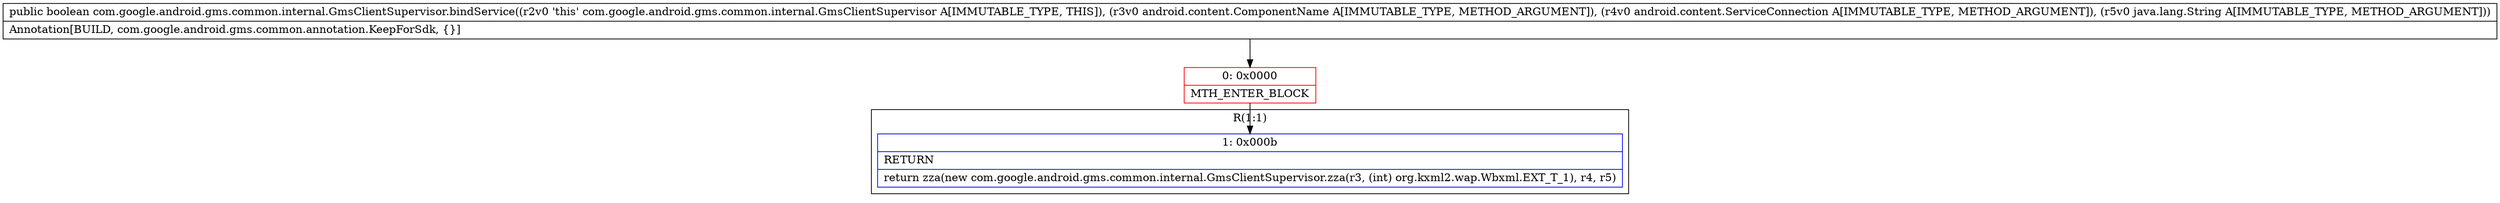 digraph "CFG forcom.google.android.gms.common.internal.GmsClientSupervisor.bindService(Landroid\/content\/ComponentName;Landroid\/content\/ServiceConnection;Ljava\/lang\/String;)Z" {
subgraph cluster_Region_1888407621 {
label = "R(1:1)";
node [shape=record,color=blue];
Node_1 [shape=record,label="{1\:\ 0x000b|RETURN\l|return zza(new com.google.android.gms.common.internal.GmsClientSupervisor.zza(r3, (int) org.kxml2.wap.Wbxml.EXT_T_1), r4, r5)\l}"];
}
Node_0 [shape=record,color=red,label="{0\:\ 0x0000|MTH_ENTER_BLOCK\l}"];
MethodNode[shape=record,label="{public boolean com.google.android.gms.common.internal.GmsClientSupervisor.bindService((r2v0 'this' com.google.android.gms.common.internal.GmsClientSupervisor A[IMMUTABLE_TYPE, THIS]), (r3v0 android.content.ComponentName A[IMMUTABLE_TYPE, METHOD_ARGUMENT]), (r4v0 android.content.ServiceConnection A[IMMUTABLE_TYPE, METHOD_ARGUMENT]), (r5v0 java.lang.String A[IMMUTABLE_TYPE, METHOD_ARGUMENT]))  | Annotation[BUILD, com.google.android.gms.common.annotation.KeepForSdk, \{\}]\l}"];
MethodNode -> Node_0;
Node_0 -> Node_1;
}

